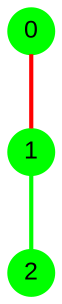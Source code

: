 graph G {
  node [style="filled", shape="circle", width="0.3", height="0.3", fixedsize="true", fontsize="12", fontname="Arial"];
  edge [penwidth=2.0];
  0 [color="green", shape="circle", label="0", pos="0,0!", style="filled", width="0.3", height="0.3", fixedsize="true"]
  2 [color="green", shape="circle", label="2", pos="0,0!", style="filled", width="0.3", height="0.3", fixedsize="true"]
  1 [color="green", shape="circle", label="1", pos="0,0!", style="filled", width="0.3", height="0.3", fixedsize="true"]
  0 -- 1 [color=red]
  1 -- 2 [color=green]
}
